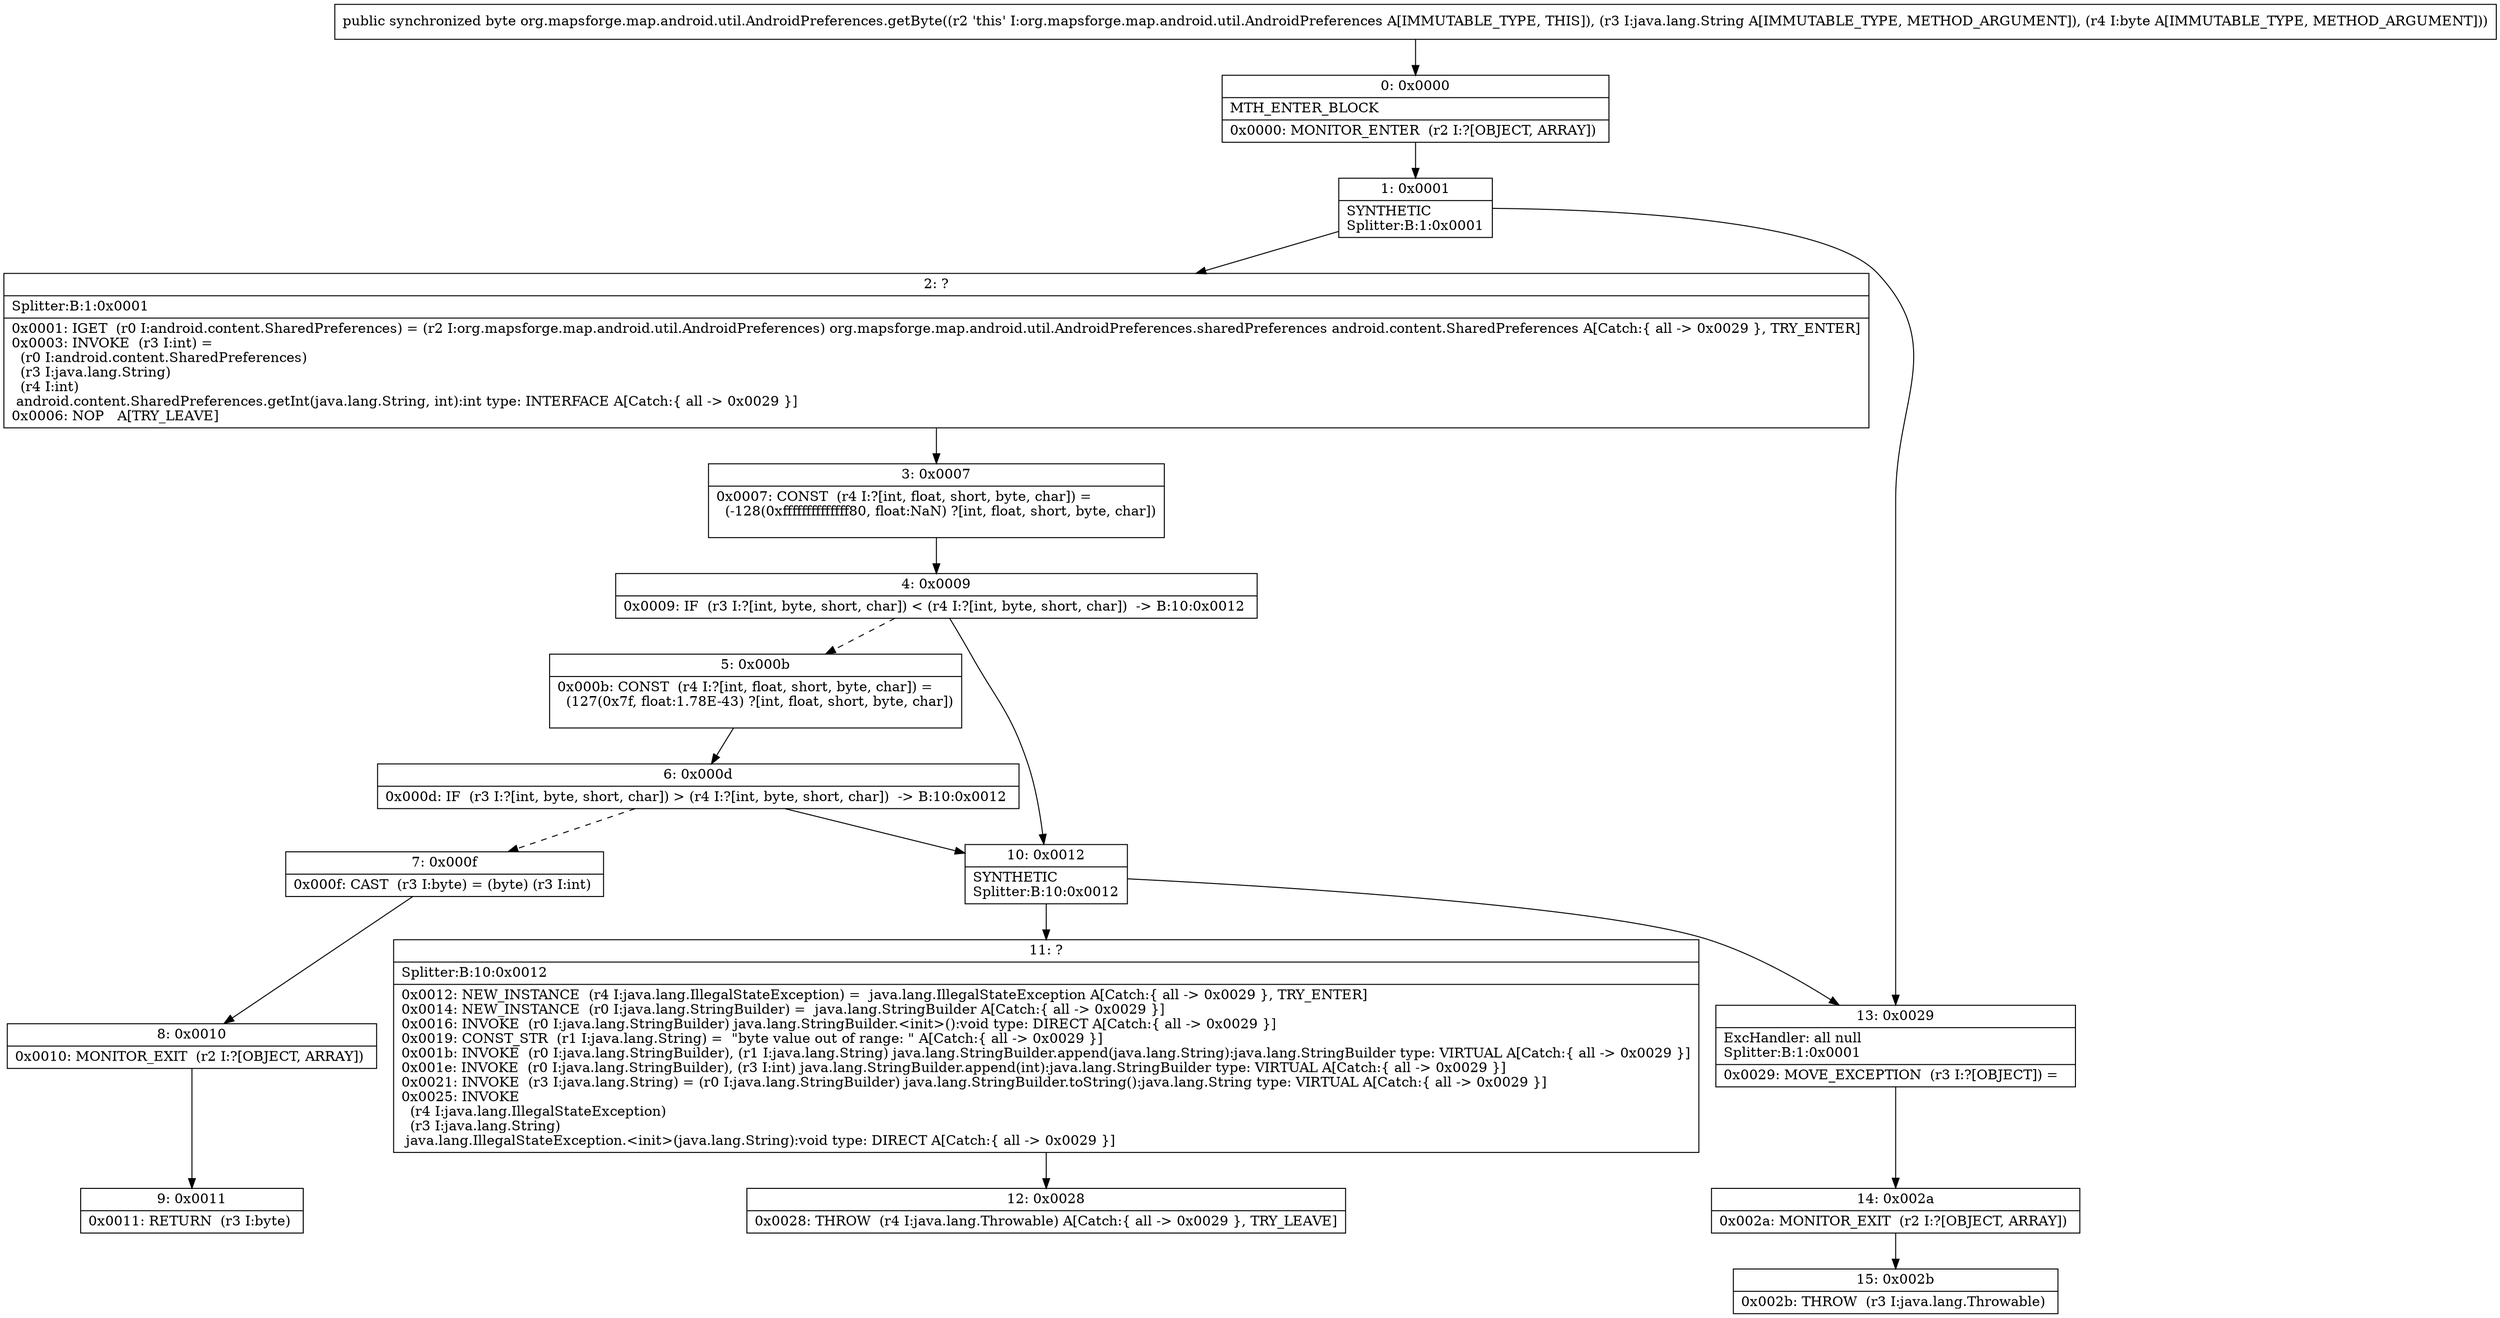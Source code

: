 digraph "CFG fororg.mapsforge.map.android.util.AndroidPreferences.getByte(Ljava\/lang\/String;B)B" {
Node_0 [shape=record,label="{0\:\ 0x0000|MTH_ENTER_BLOCK\l|0x0000: MONITOR_ENTER  (r2 I:?[OBJECT, ARRAY]) \l}"];
Node_1 [shape=record,label="{1\:\ 0x0001|SYNTHETIC\lSplitter:B:1:0x0001\l}"];
Node_2 [shape=record,label="{2\:\ ?|Splitter:B:1:0x0001\l|0x0001: IGET  (r0 I:android.content.SharedPreferences) = (r2 I:org.mapsforge.map.android.util.AndroidPreferences) org.mapsforge.map.android.util.AndroidPreferences.sharedPreferences android.content.SharedPreferences A[Catch:\{ all \-\> 0x0029 \}, TRY_ENTER]\l0x0003: INVOKE  (r3 I:int) = \l  (r0 I:android.content.SharedPreferences)\l  (r3 I:java.lang.String)\l  (r4 I:int)\l android.content.SharedPreferences.getInt(java.lang.String, int):int type: INTERFACE A[Catch:\{ all \-\> 0x0029 \}]\l0x0006: NOP   A[TRY_LEAVE]\l}"];
Node_3 [shape=record,label="{3\:\ 0x0007|0x0007: CONST  (r4 I:?[int, float, short, byte, char]) = \l  (\-128(0xffffffffffffff80, float:NaN) ?[int, float, short, byte, char])\l \l}"];
Node_4 [shape=record,label="{4\:\ 0x0009|0x0009: IF  (r3 I:?[int, byte, short, char]) \< (r4 I:?[int, byte, short, char])  \-\> B:10:0x0012 \l}"];
Node_5 [shape=record,label="{5\:\ 0x000b|0x000b: CONST  (r4 I:?[int, float, short, byte, char]) = \l  (127(0x7f, float:1.78E\-43) ?[int, float, short, byte, char])\l \l}"];
Node_6 [shape=record,label="{6\:\ 0x000d|0x000d: IF  (r3 I:?[int, byte, short, char]) \> (r4 I:?[int, byte, short, char])  \-\> B:10:0x0012 \l}"];
Node_7 [shape=record,label="{7\:\ 0x000f|0x000f: CAST  (r3 I:byte) = (byte) (r3 I:int) \l}"];
Node_8 [shape=record,label="{8\:\ 0x0010|0x0010: MONITOR_EXIT  (r2 I:?[OBJECT, ARRAY]) \l}"];
Node_9 [shape=record,label="{9\:\ 0x0011|0x0011: RETURN  (r3 I:byte) \l}"];
Node_10 [shape=record,label="{10\:\ 0x0012|SYNTHETIC\lSplitter:B:10:0x0012\l}"];
Node_11 [shape=record,label="{11\:\ ?|Splitter:B:10:0x0012\l|0x0012: NEW_INSTANCE  (r4 I:java.lang.IllegalStateException) =  java.lang.IllegalStateException A[Catch:\{ all \-\> 0x0029 \}, TRY_ENTER]\l0x0014: NEW_INSTANCE  (r0 I:java.lang.StringBuilder) =  java.lang.StringBuilder A[Catch:\{ all \-\> 0x0029 \}]\l0x0016: INVOKE  (r0 I:java.lang.StringBuilder) java.lang.StringBuilder.\<init\>():void type: DIRECT A[Catch:\{ all \-\> 0x0029 \}]\l0x0019: CONST_STR  (r1 I:java.lang.String) =  \"byte value out of range: \" A[Catch:\{ all \-\> 0x0029 \}]\l0x001b: INVOKE  (r0 I:java.lang.StringBuilder), (r1 I:java.lang.String) java.lang.StringBuilder.append(java.lang.String):java.lang.StringBuilder type: VIRTUAL A[Catch:\{ all \-\> 0x0029 \}]\l0x001e: INVOKE  (r0 I:java.lang.StringBuilder), (r3 I:int) java.lang.StringBuilder.append(int):java.lang.StringBuilder type: VIRTUAL A[Catch:\{ all \-\> 0x0029 \}]\l0x0021: INVOKE  (r3 I:java.lang.String) = (r0 I:java.lang.StringBuilder) java.lang.StringBuilder.toString():java.lang.String type: VIRTUAL A[Catch:\{ all \-\> 0x0029 \}]\l0x0025: INVOKE  \l  (r4 I:java.lang.IllegalStateException)\l  (r3 I:java.lang.String)\l java.lang.IllegalStateException.\<init\>(java.lang.String):void type: DIRECT A[Catch:\{ all \-\> 0x0029 \}]\l}"];
Node_12 [shape=record,label="{12\:\ 0x0028|0x0028: THROW  (r4 I:java.lang.Throwable) A[Catch:\{ all \-\> 0x0029 \}, TRY_LEAVE]\l}"];
Node_13 [shape=record,label="{13\:\ 0x0029|ExcHandler: all null\lSplitter:B:1:0x0001\l|0x0029: MOVE_EXCEPTION  (r3 I:?[OBJECT]) =  \l}"];
Node_14 [shape=record,label="{14\:\ 0x002a|0x002a: MONITOR_EXIT  (r2 I:?[OBJECT, ARRAY]) \l}"];
Node_15 [shape=record,label="{15\:\ 0x002b|0x002b: THROW  (r3 I:java.lang.Throwable) \l}"];
MethodNode[shape=record,label="{public synchronized byte org.mapsforge.map.android.util.AndroidPreferences.getByte((r2 'this' I:org.mapsforge.map.android.util.AndroidPreferences A[IMMUTABLE_TYPE, THIS]), (r3 I:java.lang.String A[IMMUTABLE_TYPE, METHOD_ARGUMENT]), (r4 I:byte A[IMMUTABLE_TYPE, METHOD_ARGUMENT])) }"];
MethodNode -> Node_0;
Node_0 -> Node_1;
Node_1 -> Node_2;
Node_1 -> Node_13;
Node_2 -> Node_3;
Node_3 -> Node_4;
Node_4 -> Node_5[style=dashed];
Node_4 -> Node_10;
Node_5 -> Node_6;
Node_6 -> Node_7[style=dashed];
Node_6 -> Node_10;
Node_7 -> Node_8;
Node_8 -> Node_9;
Node_10 -> Node_11;
Node_10 -> Node_13;
Node_11 -> Node_12;
Node_13 -> Node_14;
Node_14 -> Node_15;
}

